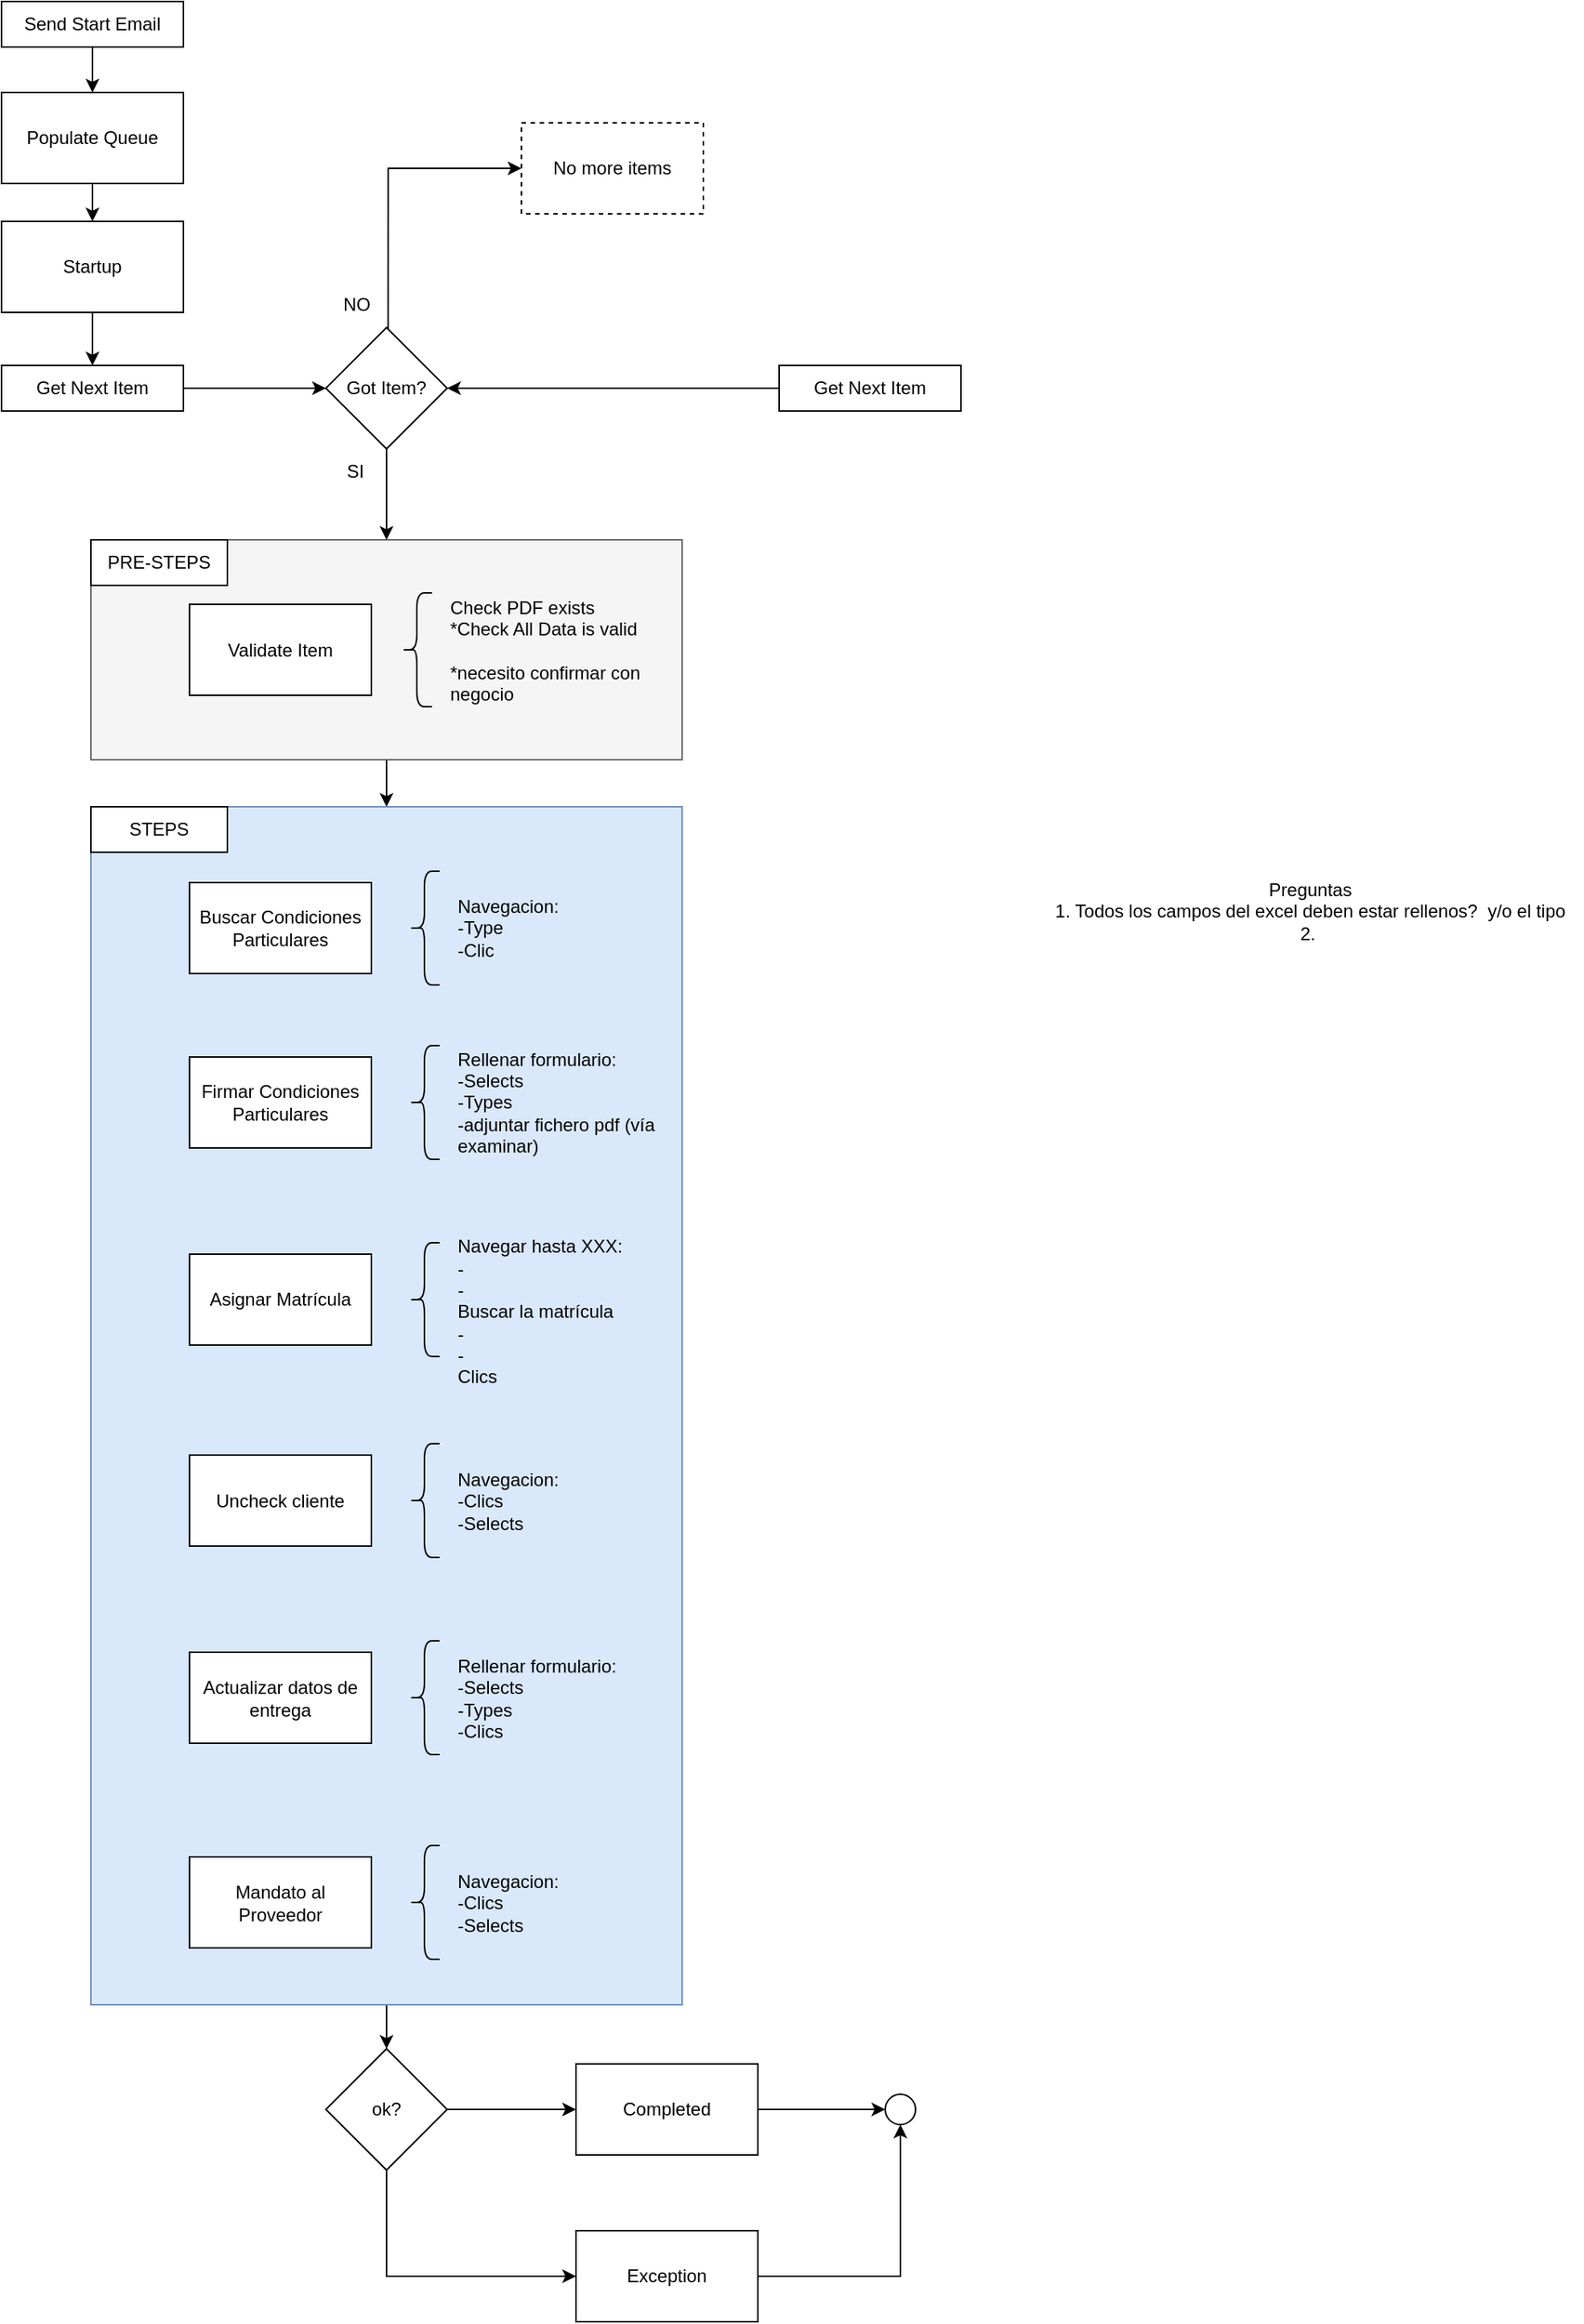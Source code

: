 <mxfile version="20.2.2" type="github">
  <diagram id="2KM7qzQD1ydCJYT5edbY" name="Proceso 79">
    <mxGraphModel dx="1221" dy="1826" grid="1" gridSize="10" guides="1" tooltips="1" connect="1" arrows="1" fold="1" page="1" pageScale="1" pageWidth="850" pageHeight="1100" math="0" shadow="0">
      <root>
        <mxCell id="0" />
        <mxCell id="1" parent="0" />
        <mxCell id="OJexPiwuxhIHTzdGtKDM-47" style="edgeStyle=orthogonalEdgeStyle;rounded=0;orthogonalLoop=1;jettySize=auto;html=1;fontSize=12;" edge="1" parent="1" source="OJexPiwuxhIHTzdGtKDM-34" target="OJexPiwuxhIHTzdGtKDM-25">
          <mxGeometry relative="1" as="geometry" />
        </mxCell>
        <mxCell id="OJexPiwuxhIHTzdGtKDM-34" value="" style="rounded=0;whiteSpace=wrap;html=1;fontSize=12;fillColor=#f5f5f5;strokeColor=#666666;fontColor=#333333;" vertex="1" parent="1">
          <mxGeometry x="236" y="-185" width="390" height="145" as="geometry" />
        </mxCell>
        <mxCell id="OJexPiwuxhIHTzdGtKDM-57" value="" style="edgeStyle=orthogonalEdgeStyle;rounded=0;orthogonalLoop=1;jettySize=auto;html=1;fontSize=12;" edge="1" parent="1" source="OJexPiwuxhIHTzdGtKDM-25" target="OJexPiwuxhIHTzdGtKDM-56">
          <mxGeometry relative="1" as="geometry" />
        </mxCell>
        <mxCell id="OJexPiwuxhIHTzdGtKDM-25" value="" style="rounded=0;whiteSpace=wrap;html=1;fontSize=12;fillColor=#dae8fc;strokeColor=#6c8ebf;" vertex="1" parent="1">
          <mxGeometry x="236" y="-9" width="390" height="790" as="geometry" />
        </mxCell>
        <mxCell id="OJexPiwuxhIHTzdGtKDM-1" value="Firmar Condiciones Particulares" style="rounded=0;whiteSpace=wrap;html=1;" vertex="1" parent="1">
          <mxGeometry x="301" y="156" width="120" height="60" as="geometry" />
        </mxCell>
        <mxCell id="OJexPiwuxhIHTzdGtKDM-2" value="Rellenar formulario:&lt;br style=&quot;font-size: 12px;&quot;&gt;-Selects&lt;br style=&quot;font-size: 12px;&quot;&gt;-Types&lt;br style=&quot;font-size: 12px;&quot;&gt;-adjuntar fichero pdf (vía examinar)" style="text;html=1;strokeColor=none;fillColor=none;align=left;verticalAlign=middle;whiteSpace=wrap;rounded=0;fontSize=12;" vertex="1" parent="1">
          <mxGeometry x="476" y="148.5" width="140" height="75" as="geometry" />
        </mxCell>
        <mxCell id="OJexPiwuxhIHTzdGtKDM-3" value="Asignar Matrícula" style="rounded=0;whiteSpace=wrap;html=1;" vertex="1" parent="1">
          <mxGeometry x="301" y="286" width="120" height="60" as="geometry" />
        </mxCell>
        <mxCell id="OJexPiwuxhIHTzdGtKDM-4" value="Navegar hasta XXX:&lt;br&gt;-&lt;br&gt;-&lt;br&gt;Buscar la matrícula&lt;br&gt;-&lt;br&gt;-&lt;br&gt;Clics" style="text;html=1;strokeColor=none;fillColor=none;align=left;verticalAlign=middle;whiteSpace=wrap;rounded=0;" vertex="1" parent="1">
          <mxGeometry x="476" y="278.5" width="130" height="90" as="geometry" />
        </mxCell>
        <mxCell id="OJexPiwuxhIHTzdGtKDM-5" value="Uncheck cliente" style="rounded=0;whiteSpace=wrap;html=1;" vertex="1" parent="1">
          <mxGeometry x="301" y="418.5" width="120" height="60" as="geometry" />
        </mxCell>
        <mxCell id="OJexPiwuxhIHTzdGtKDM-6" value="Actualizar datos de entrega" style="rounded=0;whiteSpace=wrap;html=1;" vertex="1" parent="1">
          <mxGeometry x="301" y="548.5" width="120" height="60" as="geometry" />
        </mxCell>
        <mxCell id="OJexPiwuxhIHTzdGtKDM-7" value="Navegacion:&lt;br&gt;-Clics&lt;br&gt;-Selects" style="text;html=1;strokeColor=none;fillColor=none;align=left;verticalAlign=middle;whiteSpace=wrap;rounded=0;" vertex="1" parent="1">
          <mxGeometry x="476" y="416" width="80" height="65" as="geometry" />
        </mxCell>
        <mxCell id="OJexPiwuxhIHTzdGtKDM-9" value="Rellenar formulario:&lt;br&gt;-Selects&lt;br&gt;-Types&lt;br&gt;-Clics" style="text;html=1;strokeColor=none;fillColor=none;align=left;verticalAlign=middle;whiteSpace=wrap;rounded=0;" vertex="1" parent="1">
          <mxGeometry x="476" y="542.25" width="120" height="72.5" as="geometry" />
        </mxCell>
        <mxCell id="OJexPiwuxhIHTzdGtKDM-10" value="Mandato al Proveedor" style="rounded=0;whiteSpace=wrap;html=1;" vertex="1" parent="1">
          <mxGeometry x="301" y="683.5" width="120" height="60" as="geometry" />
        </mxCell>
        <mxCell id="OJexPiwuxhIHTzdGtKDM-11" value="Navegacion:&lt;br&gt;-Clics&lt;br&gt;-Selects" style="text;html=1;strokeColor=none;fillColor=none;align=left;verticalAlign=middle;whiteSpace=wrap;rounded=0;" vertex="1" parent="1">
          <mxGeometry x="476" y="683.5" width="90" height="60" as="geometry" />
        </mxCell>
        <mxCell id="OJexPiwuxhIHTzdGtKDM-12" value="" style="shape=curlyBracket;whiteSpace=wrap;html=1;rounded=1;fontSize=12;size=0.5;" vertex="1" parent="1">
          <mxGeometry x="446" y="148.5" width="20" height="75" as="geometry" />
        </mxCell>
        <mxCell id="OJexPiwuxhIHTzdGtKDM-13" value="" style="shape=curlyBracket;whiteSpace=wrap;html=1;rounded=1;fontSize=12;size=0.5;" vertex="1" parent="1">
          <mxGeometry x="446" y="278.5" width="20" height="75" as="geometry" />
        </mxCell>
        <mxCell id="OJexPiwuxhIHTzdGtKDM-14" value="" style="shape=curlyBracket;whiteSpace=wrap;html=1;rounded=1;fontSize=12;size=0.5;" vertex="1" parent="1">
          <mxGeometry x="446" y="411" width="20" height="75" as="geometry" />
        </mxCell>
        <mxCell id="OJexPiwuxhIHTzdGtKDM-15" value="" style="shape=curlyBracket;whiteSpace=wrap;html=1;rounded=1;fontSize=12;size=0.5;" vertex="1" parent="1">
          <mxGeometry x="446" y="541" width="20" height="75" as="geometry" />
        </mxCell>
        <mxCell id="OJexPiwuxhIHTzdGtKDM-16" value="" style="shape=curlyBracket;whiteSpace=wrap;html=1;rounded=1;fontSize=12;size=0.5;" vertex="1" parent="1">
          <mxGeometry x="446" y="676" width="20" height="75" as="geometry" />
        </mxCell>
        <mxCell id="OJexPiwuxhIHTzdGtKDM-17" value="Buscar Condiciones Particulares" style="rounded=0;whiteSpace=wrap;html=1;" vertex="1" parent="1">
          <mxGeometry x="301" y="41" width="120" height="60" as="geometry" />
        </mxCell>
        <mxCell id="OJexPiwuxhIHTzdGtKDM-18" value="Navegacion:&lt;br&gt;-Type&lt;br&gt;-Clic" style="text;html=1;strokeColor=none;fillColor=none;align=left;verticalAlign=middle;whiteSpace=wrap;rounded=0;" vertex="1" parent="1">
          <mxGeometry x="476" y="38.5" width="80" height="65" as="geometry" />
        </mxCell>
        <mxCell id="OJexPiwuxhIHTzdGtKDM-19" value="" style="shape=curlyBracket;whiteSpace=wrap;html=1;rounded=1;fontSize=12;size=0.5;" vertex="1" parent="1">
          <mxGeometry x="446" y="33.5" width="20" height="75" as="geometry" />
        </mxCell>
        <mxCell id="OJexPiwuxhIHTzdGtKDM-21" value="Preguntas&lt;br&gt;1. Todos los campos del excel deben estar rellenos?&amp;nbsp; y/o el tipo&lt;br&gt;2.&amp;nbsp;" style="text;html=1;align=center;verticalAlign=middle;resizable=0;points=[];autosize=1;strokeColor=none;fillColor=none;fontSize=12;" vertex="1" parent="1">
          <mxGeometry x="860" y="30" width="360" height="60" as="geometry" />
        </mxCell>
        <mxCell id="OJexPiwuxhIHTzdGtKDM-26" value="STEPS" style="rounded=0;whiteSpace=wrap;html=1;fontSize=12;" vertex="1" parent="1">
          <mxGeometry x="236" y="-9" width="90" height="30" as="geometry" />
        </mxCell>
        <mxCell id="OJexPiwuxhIHTzdGtKDM-37" value="" style="edgeStyle=orthogonalEdgeStyle;rounded=0;orthogonalLoop=1;jettySize=auto;html=1;fontSize=12;" edge="1" parent="1" source="OJexPiwuxhIHTzdGtKDM-27" target="OJexPiwuxhIHTzdGtKDM-29">
          <mxGeometry relative="1" as="geometry" />
        </mxCell>
        <mxCell id="OJexPiwuxhIHTzdGtKDM-27" value="Populate Queue" style="rounded=0;whiteSpace=wrap;html=1;fontSize=12;" vertex="1" parent="1">
          <mxGeometry x="177" y="-480" width="120" height="60" as="geometry" />
        </mxCell>
        <mxCell id="OJexPiwuxhIHTzdGtKDM-40" value="" style="edgeStyle=orthogonalEdgeStyle;rounded=0;orthogonalLoop=1;jettySize=auto;html=1;fontSize=12;" edge="1" parent="1" source="OJexPiwuxhIHTzdGtKDM-29" target="OJexPiwuxhIHTzdGtKDM-38">
          <mxGeometry relative="1" as="geometry" />
        </mxCell>
        <mxCell id="OJexPiwuxhIHTzdGtKDM-29" value="Startup" style="rounded=0;whiteSpace=wrap;html=1;fontSize=12;" vertex="1" parent="1">
          <mxGeometry x="177" y="-395" width="120" height="60" as="geometry" />
        </mxCell>
        <mxCell id="OJexPiwuxhIHTzdGtKDM-36" value="" style="edgeStyle=orthogonalEdgeStyle;rounded=0;orthogonalLoop=1;jettySize=auto;html=1;fontSize=12;entryX=0.5;entryY=0;entryDx=0;entryDy=0;" edge="1" parent="1" source="OJexPiwuxhIHTzdGtKDM-30" target="OJexPiwuxhIHTzdGtKDM-27">
          <mxGeometry relative="1" as="geometry">
            <mxPoint x="237" y="-480" as="targetPoint" />
          </mxGeometry>
        </mxCell>
        <mxCell id="OJexPiwuxhIHTzdGtKDM-30" value="Send Start Email" style="rounded=0;whiteSpace=wrap;html=1;fontSize=12;" vertex="1" parent="1">
          <mxGeometry x="177" y="-540" width="120" height="30" as="geometry" />
        </mxCell>
        <mxCell id="OJexPiwuxhIHTzdGtKDM-31" value="Validate Item" style="rounded=0;whiteSpace=wrap;html=1;fontSize=12;" vertex="1" parent="1">
          <mxGeometry x="301" y="-142.5" width="120" height="60" as="geometry" />
        </mxCell>
        <mxCell id="OJexPiwuxhIHTzdGtKDM-32" value="Check PDF exists&lt;br&gt;*Check All Data is valid&lt;br&gt;&lt;br&gt;*necesito confirmar con negocio" style="text;html=1;strokeColor=none;fillColor=none;align=left;verticalAlign=middle;whiteSpace=wrap;rounded=0;" vertex="1" parent="1">
          <mxGeometry x="471" y="-145" width="130" height="65" as="geometry" />
        </mxCell>
        <mxCell id="OJexPiwuxhIHTzdGtKDM-33" value="" style="shape=curlyBracket;whiteSpace=wrap;html=1;rounded=1;fontSize=12;size=0.5;" vertex="1" parent="1">
          <mxGeometry x="441" y="-150" width="20" height="75" as="geometry" />
        </mxCell>
        <mxCell id="OJexPiwuxhIHTzdGtKDM-35" value="PRE-STEPS" style="rounded=0;whiteSpace=wrap;html=1;fontSize=12;" vertex="1" parent="1">
          <mxGeometry x="236" y="-185" width="90" height="30" as="geometry" />
        </mxCell>
        <mxCell id="OJexPiwuxhIHTzdGtKDM-41" style="edgeStyle=orthogonalEdgeStyle;rounded=0;orthogonalLoop=1;jettySize=auto;html=1;fontSize=12;" edge="1" parent="1" source="OJexPiwuxhIHTzdGtKDM-38" target="OJexPiwuxhIHTzdGtKDM-39">
          <mxGeometry relative="1" as="geometry" />
        </mxCell>
        <mxCell id="OJexPiwuxhIHTzdGtKDM-38" value="Get Next Item" style="rounded=0;whiteSpace=wrap;html=1;fontSize=12;" vertex="1" parent="1">
          <mxGeometry x="177" y="-300" width="120" height="30" as="geometry" />
        </mxCell>
        <mxCell id="OJexPiwuxhIHTzdGtKDM-45" style="edgeStyle=orthogonalEdgeStyle;rounded=0;orthogonalLoop=1;jettySize=auto;html=1;fontSize=12;" edge="1" parent="1" source="OJexPiwuxhIHTzdGtKDM-39" target="OJexPiwuxhIHTzdGtKDM-34">
          <mxGeometry relative="1" as="geometry" />
        </mxCell>
        <mxCell id="OJexPiwuxhIHTzdGtKDM-50" style="edgeStyle=orthogonalEdgeStyle;rounded=0;orthogonalLoop=1;jettySize=auto;html=1;entryX=0;entryY=0.5;entryDx=0;entryDy=0;fontSize=12;" edge="1" parent="1" target="OJexPiwuxhIHTzdGtKDM-49">
          <mxGeometry relative="1" as="geometry">
            <mxPoint x="432.059" y="-324.059" as="sourcePoint" />
            <mxPoint x="522" y="-450" as="targetPoint" />
            <Array as="points">
              <mxPoint x="432" y="-430" />
            </Array>
          </mxGeometry>
        </mxCell>
        <mxCell id="OJexPiwuxhIHTzdGtKDM-39" value="Got Item?" style="rhombus;whiteSpace=wrap;html=1;fontSize=12;" vertex="1" parent="1">
          <mxGeometry x="391" y="-325" width="80" height="80" as="geometry" />
        </mxCell>
        <mxCell id="OJexPiwuxhIHTzdGtKDM-48" value="SI" style="text;html=1;align=center;verticalAlign=middle;resizable=0;points=[];autosize=1;strokeColor=none;fillColor=none;fontSize=12;" vertex="1" parent="1">
          <mxGeometry x="395" y="-245" width="30" height="30" as="geometry" />
        </mxCell>
        <mxCell id="OJexPiwuxhIHTzdGtKDM-49" value="No more items" style="rounded=0;whiteSpace=wrap;html=1;fontSize=12;dashed=1;" vertex="1" parent="1">
          <mxGeometry x="520" y="-460" width="120" height="60" as="geometry" />
        </mxCell>
        <mxCell id="OJexPiwuxhIHTzdGtKDM-51" value="NO" style="text;html=1;align=center;verticalAlign=middle;resizable=0;points=[];autosize=1;strokeColor=none;fillColor=none;fontSize=12;" vertex="1" parent="1">
          <mxGeometry x="391" y="-355" width="40" height="30" as="geometry" />
        </mxCell>
        <mxCell id="OJexPiwuxhIHTzdGtKDM-54" style="edgeStyle=orthogonalEdgeStyle;rounded=0;orthogonalLoop=1;jettySize=auto;html=1;entryX=1;entryY=0.5;entryDx=0;entryDy=0;fontSize=12;" edge="1" parent="1" source="OJexPiwuxhIHTzdGtKDM-53" target="OJexPiwuxhIHTzdGtKDM-39">
          <mxGeometry relative="1" as="geometry" />
        </mxCell>
        <mxCell id="OJexPiwuxhIHTzdGtKDM-53" value="Get Next Item" style="rounded=0;whiteSpace=wrap;html=1;fontSize=12;" vertex="1" parent="1">
          <mxGeometry x="690" y="-300" width="120" height="30" as="geometry" />
        </mxCell>
        <mxCell id="OJexPiwuxhIHTzdGtKDM-62" value="" style="edgeStyle=orthogonalEdgeStyle;rounded=0;orthogonalLoop=1;jettySize=auto;html=1;fontSize=12;" edge="1" parent="1" source="OJexPiwuxhIHTzdGtKDM-55" target="OJexPiwuxhIHTzdGtKDM-61">
          <mxGeometry relative="1" as="geometry" />
        </mxCell>
        <mxCell id="OJexPiwuxhIHTzdGtKDM-55" value="Completed" style="rounded=0;whiteSpace=wrap;html=1;fontSize=12;" vertex="1" parent="1">
          <mxGeometry x="556" y="820" width="120" height="60" as="geometry" />
        </mxCell>
        <mxCell id="OJexPiwuxhIHTzdGtKDM-58" style="edgeStyle=orthogonalEdgeStyle;rounded=0;orthogonalLoop=1;jettySize=auto;html=1;entryX=0;entryY=0.5;entryDx=0;entryDy=0;fontSize=12;" edge="1" parent="1" source="OJexPiwuxhIHTzdGtKDM-56" target="OJexPiwuxhIHTzdGtKDM-55">
          <mxGeometry relative="1" as="geometry" />
        </mxCell>
        <mxCell id="OJexPiwuxhIHTzdGtKDM-60" value="" style="edgeStyle=orthogonalEdgeStyle;rounded=0;orthogonalLoop=1;jettySize=auto;html=1;fontSize=12;entryX=0;entryY=0.5;entryDx=0;entryDy=0;" edge="1" parent="1" source="OJexPiwuxhIHTzdGtKDM-56" target="OJexPiwuxhIHTzdGtKDM-59">
          <mxGeometry relative="1" as="geometry">
            <Array as="points">
              <mxPoint x="431" y="960" />
            </Array>
          </mxGeometry>
        </mxCell>
        <mxCell id="OJexPiwuxhIHTzdGtKDM-56" value="ok?" style="rhombus;whiteSpace=wrap;html=1;fontSize=12;" vertex="1" parent="1">
          <mxGeometry x="391" y="810" width="80" height="80" as="geometry" />
        </mxCell>
        <mxCell id="OJexPiwuxhIHTzdGtKDM-63" style="edgeStyle=orthogonalEdgeStyle;rounded=0;orthogonalLoop=1;jettySize=auto;html=1;entryX=0.5;entryY=1;entryDx=0;entryDy=0;fontSize=12;" edge="1" parent="1" source="OJexPiwuxhIHTzdGtKDM-59" target="OJexPiwuxhIHTzdGtKDM-61">
          <mxGeometry relative="1" as="geometry" />
        </mxCell>
        <mxCell id="OJexPiwuxhIHTzdGtKDM-59" value="Exception" style="whiteSpace=wrap;html=1;" vertex="1" parent="1">
          <mxGeometry x="556" y="930" width="120" height="60" as="geometry" />
        </mxCell>
        <mxCell id="OJexPiwuxhIHTzdGtKDM-61" value="" style="ellipse;whiteSpace=wrap;html=1;aspect=fixed;fontSize=12;" vertex="1" parent="1">
          <mxGeometry x="760" y="840" width="20" height="20" as="geometry" />
        </mxCell>
      </root>
    </mxGraphModel>
  </diagram>
</mxfile>
